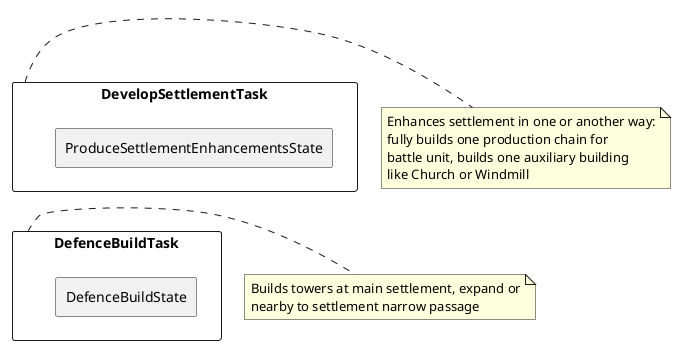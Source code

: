 @startuml development subcontroller tasks

skinparam ComponentStyle rectangle

component DevelopSettlementTask {
    component ProduceSettlementEnhancementsState
}

note right of DevelopSettlementTask
Enhances settlement in one or another way:
fully builds one production chain for 
battle unit, builds one auxiliary building
like Church or Windmill
end note

component DefenceBuildTask {
    component DefenceBuildState
}

note right of DefenceBuildTask
Builds towers at main settlement, expand or
nearby to settlement narrow passage
end note

DevelopSettlementTask -[hidden]down-> DefenceBuildTask

@enduml